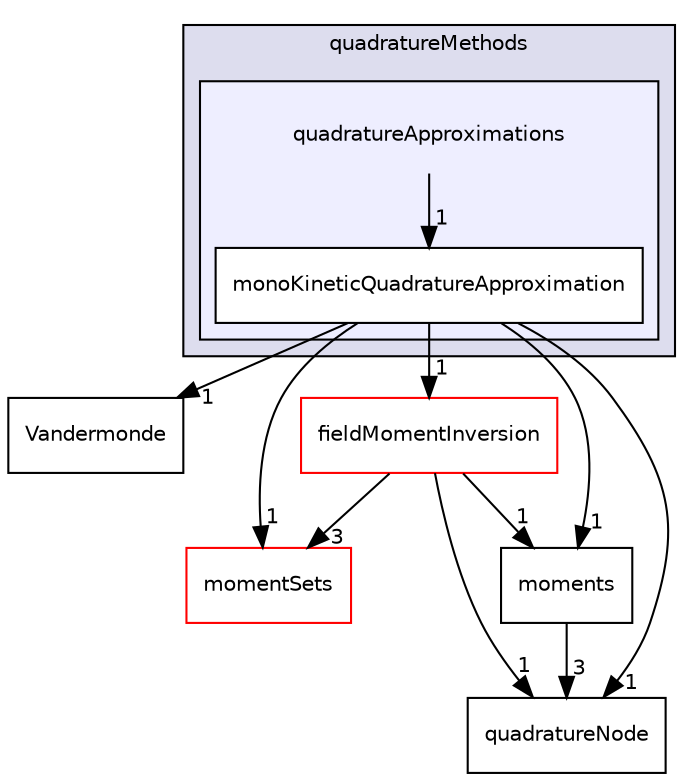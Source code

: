 digraph "quadratureApproximations" {
  bgcolor=transparent;
  compound=true
  node [ fontsize="10", fontname="Helvetica"];
  edge [ labelfontsize="10", labelfontname="Helvetica"];
  subgraph clusterdir_259a5a6e928303d9988273e835fb5828 {
    graph [ bgcolor="#ddddee", pencolor="black", label="quadratureMethods" fontname="Helvetica", fontsize="10", URL="dir_259a5a6e928303d9988273e835fb5828.html"]
  subgraph clusterdir_719cf215453ac00ed8aac873f3732925 {
    graph [ bgcolor="#eeeeff", pencolor="black", label="" URL="dir_719cf215453ac00ed8aac873f3732925.html"];
    dir_719cf215453ac00ed8aac873f3732925 [shape=plaintext label="quadratureApproximations"];
    dir_bbe77a0ebdbe5524becdd703303595c2 [shape=box label="monoKineticQuadratureApproximation" color="black" fillcolor="white" style="filled" URL="dir_bbe77a0ebdbe5524becdd703303595c2.html"];
  }
  }
  dir_31c4affba36cde1c26e847807faab78f [shape=box label="Vandermonde" URL="dir_31c4affba36cde1c26e847807faab78f.html"];
  dir_28a10e058b67f0d7e124cb3c5246e6cb [shape=box label="momentSets" color="red" URL="dir_28a10e058b67f0d7e124cb3c5246e6cb.html"];
  dir_17a6c3d0f5fde6543c26c10fa938ae5d [shape=box label="moments" URL="dir_17a6c3d0f5fde6543c26c10fa938ae5d.html"];
  dir_db960164ea42c42a422c08f487d84e08 [shape=box label="fieldMomentInversion" color="red" URL="dir_db960164ea42c42a422c08f487d84e08.html"];
  dir_48cba3f3a1194fdbaf1cf859d335accc [shape=box label="quadratureNode" URL="dir_48cba3f3a1194fdbaf1cf859d335accc.html"];
  dir_bbe77a0ebdbe5524becdd703303595c2->dir_31c4affba36cde1c26e847807faab78f [headlabel="1", labeldistance=1.5 headhref="dir_000168_000247.html"];
  dir_bbe77a0ebdbe5524becdd703303595c2->dir_28a10e058b67f0d7e124cb3c5246e6cb [headlabel="1", labeldistance=1.5 headhref="dir_000168_000165.html"];
  dir_bbe77a0ebdbe5524becdd703303595c2->dir_17a6c3d0f5fde6543c26c10fa938ae5d [headlabel="1", labeldistance=1.5 headhref="dir_000168_000163.html"];
  dir_bbe77a0ebdbe5524becdd703303595c2->dir_db960164ea42c42a422c08f487d84e08 [headlabel="1", labeldistance=1.5 headhref="dir_000168_000030.html"];
  dir_bbe77a0ebdbe5524becdd703303595c2->dir_48cba3f3a1194fdbaf1cf859d335accc [headlabel="1", labeldistance=1.5 headhref="dir_000168_000219.html"];
  dir_17a6c3d0f5fde6543c26c10fa938ae5d->dir_48cba3f3a1194fdbaf1cf859d335accc [headlabel="3", labeldistance=1.5 headhref="dir_000163_000219.html"];
  dir_719cf215453ac00ed8aac873f3732925->dir_bbe77a0ebdbe5524becdd703303595c2 [headlabel="1", labeldistance=1.5 headhref="dir_000167_000168.html"];
  dir_db960164ea42c42a422c08f487d84e08->dir_28a10e058b67f0d7e124cb3c5246e6cb [headlabel="3", labeldistance=1.5 headhref="dir_000030_000165.html"];
  dir_db960164ea42c42a422c08f487d84e08->dir_17a6c3d0f5fde6543c26c10fa938ae5d [headlabel="1", labeldistance=1.5 headhref="dir_000030_000163.html"];
  dir_db960164ea42c42a422c08f487d84e08->dir_48cba3f3a1194fdbaf1cf859d335accc [headlabel="1", labeldistance=1.5 headhref="dir_000030_000219.html"];
}
